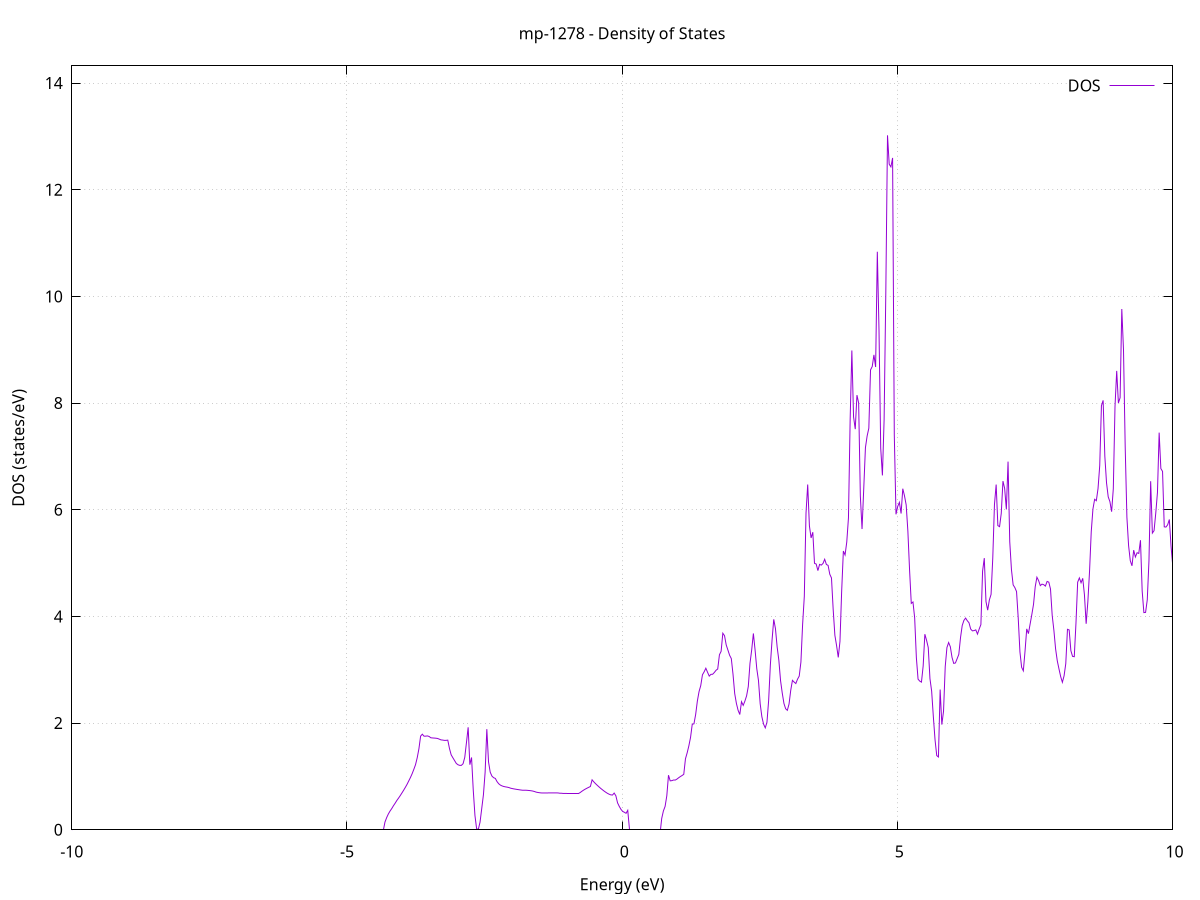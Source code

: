 set title 'mp-1278 - Density of States'
set xlabel 'Energy (eV)'
set ylabel 'DOS (states/eV)'
set grid
set xrange [-10:10]
set yrange [0:14.322]
set xzeroaxis lt -1
set terminal png size 800,600
set output 'mp-1278_dos_gnuplot.png'
plot '-' using 1:2 with lines title 'DOS'
-45.616800 0.000000
-45.586000 0.000000
-45.555100 0.000000
-45.524300 0.000000
-45.493400 0.000000
-45.462600 0.000000
-45.431700 0.000000
-45.400900 0.000000
-45.370000 0.000000
-45.339200 0.000000
-45.308300 0.000000
-45.277500 0.000000
-45.246600 0.000000
-45.215800 0.000000
-45.184900 0.000000
-45.154100 0.000000
-45.123200 0.000000
-45.092400 0.000000
-45.061500 0.000000
-45.030700 0.000000
-44.999800 0.000000
-44.969000 0.000000
-44.938100 0.000000
-44.907300 0.000000
-44.876400 0.000000
-44.845600 0.000000
-44.814700 0.000000
-44.783900 0.000000
-44.753000 0.000000
-44.722200 0.000000
-44.691300 0.000000
-44.660500 0.000000
-44.629600 0.000000
-44.598800 0.000000
-44.567900 0.000000
-44.537100 0.000000
-44.506200 0.000000
-44.475400 0.000000
-44.444500 0.000000
-44.413700 0.000000
-44.382800 0.000000
-44.352000 0.000000
-44.321200 0.000000
-44.290300 0.000000
-44.259500 0.000000
-44.228600 0.000000
-44.197800 0.000000
-44.166900 0.000000
-44.136100 0.000000
-44.105200 0.000000
-44.074400 0.000000
-44.043500 0.000000
-44.012700 0.000000
-43.981800 0.000000
-43.951000 0.000000
-43.920100 0.000000
-43.889300 0.000000
-43.858400 0.000000
-43.827600 0.000000
-43.796700 0.000000
-43.765900 0.000000
-43.735000 0.000000
-43.704200 0.000000
-43.673300 0.000000
-43.642500 0.000000
-43.611600 0.000000
-43.580800 0.000000
-43.549900 0.000000
-43.519100 0.000000
-43.488200 0.000000
-43.457400 0.000000
-43.426500 0.000000
-43.395700 0.000000
-43.364800 0.000000
-43.334000 0.000000
-43.303100 0.000000
-43.272300 0.000000
-43.241400 0.000000
-43.210600 0.000000
-43.179700 0.000000
-43.148900 0.000000
-43.118000 0.000000
-43.087200 0.000000
-43.056300 0.000000
-43.025500 0.000000
-42.994600 0.000000
-42.963800 0.000000
-42.932900 0.000000
-42.902100 0.000000
-42.871200 0.000000
-42.840400 0.000000
-42.809500 5.529200
-42.778700 37.720900
-42.747800 18.235800
-42.717000 0.000000
-42.686100 109.572100
-42.655300 0.000000
-42.624400 0.000000
-42.593600 0.000000
-42.562700 0.000000
-42.531900 0.000000
-42.501000 0.000000
-42.470200 0.000000
-42.439300 0.000000
-42.408500 0.000000
-42.377600 0.000000
-42.346800 0.000000
-42.316000 0.000000
-42.285100 0.000000
-42.254300 0.000000
-42.223400 0.000000
-42.192600 0.000000
-42.161700 0.000000
-42.130900 0.000000
-42.100000 0.000000
-42.069200 0.000000
-42.038300 0.000000
-42.007500 0.000000
-41.976600 0.000000
-41.945800 0.000000
-41.914900 0.000000
-41.884100 0.000000
-41.853200 0.000000
-41.822400 0.000000
-41.791500 0.000000
-41.760700 0.000000
-41.729800 0.000000
-41.699000 0.000000
-41.668100 0.000000
-41.637300 0.000000
-41.606400 0.000000
-41.575600 0.000000
-41.544700 0.000000
-41.513900 0.000000
-41.483000 0.000000
-41.452200 0.000000
-41.421300 0.000000
-41.390500 0.000000
-41.359600 0.000000
-41.328800 0.000000
-41.297900 0.000000
-41.267100 0.000000
-41.236200 0.000000
-41.205400 0.000000
-41.174500 0.000000
-41.143700 0.000000
-41.112800 0.000000
-41.082000 0.000000
-41.051100 0.000000
-41.020300 0.000000
-40.989400 0.000000
-40.958600 0.000000
-40.927700 0.000000
-40.896900 0.000000
-40.866000 0.000000
-40.835200 0.000000
-40.804300 0.000000
-40.773500 0.000000
-40.742600 0.000000
-40.711800 0.000000
-40.680900 0.000000
-40.650100 0.000000
-40.619200 0.000000
-40.588400 0.000000
-40.557500 0.000000
-40.526700 0.000000
-40.495800 0.000000
-40.465000 0.000000
-40.434100 0.000000
-40.403300 0.000000
-40.372500 0.000000
-40.341600 0.000000
-40.310800 0.000000
-40.279900 0.000000
-40.249100 0.000000
-40.218200 0.000000
-40.187400 0.000000
-40.156500 0.000000
-40.125700 0.000000
-40.094800 0.000000
-40.064000 0.000000
-40.033100 0.000000
-40.002300 0.000000
-39.971400 0.000000
-39.940600 0.000000
-39.909700 0.000000
-39.878900 0.000000
-39.848000 0.000000
-39.817200 0.000000
-39.786300 0.000000
-39.755500 0.000000
-39.724600 0.000000
-39.693800 0.000000
-39.662900 0.000000
-39.632100 0.000000
-39.601200 0.000000
-39.570400 0.000000
-39.539500 0.000000
-39.508700 0.000000
-39.477800 0.000000
-39.447000 0.000000
-39.416100 0.000000
-39.385300 0.000000
-39.354400 0.000000
-39.323600 0.000000
-39.292700 0.000000
-39.261900 0.000000
-39.231000 0.000000
-39.200200 0.000000
-39.169300 0.000000
-39.138500 0.000000
-39.107600 0.000000
-39.076800 0.000000
-39.045900 0.000000
-39.015100 0.000000
-38.984200 0.000000
-38.953400 0.000000
-38.922500 0.000000
-38.891700 0.000000
-38.860800 0.000000
-38.830000 0.000000
-38.799100 0.000000
-38.768300 0.000000
-38.737400 0.000000
-38.706600 0.000000
-38.675700 0.000000
-38.644900 0.000000
-38.614000 0.000000
-38.583200 0.000000
-38.552300 0.000000
-38.521500 0.000000
-38.490600 0.000000
-38.459800 0.000000
-38.428900 0.000000
-38.398100 0.000000
-38.367300 0.000000
-38.336400 0.000000
-38.305600 0.000000
-38.274700 0.000000
-38.243900 0.000000
-38.213000 0.000000
-38.182200 0.000000
-38.151300 0.000000
-38.120500 0.000000
-38.089600 0.000000
-38.058800 0.000000
-38.027900 0.000000
-37.997100 0.000000
-37.966200 0.000000
-37.935400 0.000000
-37.904500 0.000000
-37.873700 0.000000
-37.842800 0.000000
-37.812000 0.000000
-37.781100 0.000000
-37.750300 0.000000
-37.719400 0.000000
-37.688600 0.000000
-37.657700 0.000000
-37.626900 0.000000
-37.596000 0.000000
-37.565200 0.000000
-37.534300 0.000000
-37.503500 0.000000
-37.472600 0.000000
-37.441800 0.000000
-37.410900 0.000000
-37.380100 0.000000
-37.349200 0.000000
-37.318400 0.000000
-37.287500 0.000000
-37.256700 0.000000
-37.225800 0.000000
-37.195000 0.000000
-37.164100 0.000000
-37.133300 0.000000
-37.102400 0.000000
-37.071600 0.000000
-37.040700 0.000000
-37.009900 0.000000
-36.979000 0.000000
-36.948200 0.000000
-36.917300 0.000000
-36.886500 0.000000
-36.855600 0.000000
-36.824800 0.000000
-36.793900 0.000000
-36.763100 0.000000
-36.732200 0.000000
-36.701400 0.000000
-36.670500 0.000000
-36.639700 0.000000
-36.608800 0.000000
-36.578000 0.000000
-36.547100 0.000000
-36.516300 0.000000
-36.485400 0.000000
-36.454600 0.000000
-36.423800 0.000000
-36.392900 0.000000
-36.362100 0.000000
-36.331200 0.000000
-36.300400 0.000000
-36.269500 0.000000
-36.238700 0.000000
-36.207800 0.000000
-36.177000 0.000000
-36.146100 0.000000
-36.115300 0.000000
-36.084400 0.000000
-36.053600 0.000000
-36.022700 0.000000
-35.991900 0.000000
-35.961000 0.000000
-35.930200 0.000000
-35.899300 0.000000
-35.868500 0.000000
-35.837600 0.000000
-35.806800 0.000000
-35.775900 0.000000
-35.745100 0.000000
-35.714200 0.000000
-35.683400 0.000000
-35.652500 0.000000
-35.621700 0.000000
-35.590800 0.000000
-35.560000 0.000000
-35.529100 0.000000
-35.498300 0.000000
-35.467400 0.000000
-35.436600 0.000000
-35.405700 0.000000
-35.374900 0.000000
-35.344000 0.000000
-35.313200 0.000000
-35.282300 0.000000
-35.251500 0.000000
-35.220600 0.000000
-35.189800 0.000000
-35.158900 0.000000
-35.128100 0.000000
-35.097200 0.000000
-35.066400 0.000000
-35.035500 0.000000
-35.004700 0.000000
-34.973800 0.000000
-34.943000 0.000000
-34.912100 0.000000
-34.881300 0.000000
-34.850400 0.000000
-34.819600 0.000000
-34.788700 0.000000
-34.757900 0.000000
-34.727000 0.000000
-34.696200 0.000000
-34.665300 0.000000
-34.634500 0.000000
-34.603600 0.000000
-34.572800 0.000000
-34.541900 0.000000
-34.511100 0.000000
-34.480300 0.000000
-34.449400 0.000000
-34.418600 0.000000
-34.387700 0.000000
-34.356900 0.000000
-34.326000 0.000000
-34.295200 0.000000
-34.264300 0.000000
-34.233500 0.000000
-34.202600 0.000000
-34.171800 0.000000
-34.140900 0.000000
-34.110100 0.000000
-34.079200 0.000000
-34.048400 0.000000
-34.017500 0.000000
-33.986700 0.000000
-33.955800 0.000000
-33.925000 0.000000
-33.894100 0.000000
-33.863300 0.000000
-33.832400 0.000000
-33.801600 0.000000
-33.770700 0.000000
-33.739900 0.000000
-33.709000 0.000000
-33.678200 0.000000
-33.647300 0.000000
-33.616500 0.000000
-33.585600 0.000000
-33.554800 0.000000
-33.523900 0.000000
-33.493100 0.000000
-33.462200 0.000000
-33.431400 0.000000
-33.400500 0.000000
-33.369700 0.000000
-33.338800 0.000000
-33.308000 0.000000
-33.277100 0.000000
-33.246300 0.000000
-33.215400 0.000000
-33.184600 0.000000
-33.153700 0.000000
-33.122900 0.000000
-33.092000 0.000000
-33.061200 0.000000
-33.030300 0.000000
-32.999500 0.000000
-32.968600 0.000000
-32.937800 0.000000
-32.906900 0.000000
-32.876100 0.000000
-32.845200 0.000000
-32.814400 0.000000
-32.783500 0.000000
-32.752700 0.000000
-32.721800 0.000000
-32.691000 0.000000
-32.660100 0.000000
-32.629300 0.000000
-32.598400 0.000000
-32.567600 0.000000
-32.536700 0.000000
-32.505900 0.000000
-32.475100 0.000000
-32.444200 0.000000
-32.413400 0.000000
-32.382500 0.000000
-32.351700 0.000000
-32.320800 0.000000
-32.290000 0.000000
-32.259100 0.000000
-32.228300 0.000000
-32.197400 0.000000
-32.166600 0.000000
-32.135700 0.000000
-32.104900 0.000000
-32.074000 0.000000
-32.043200 0.000000
-32.012300 0.000000
-31.981500 0.000000
-31.950600 0.000000
-31.919800 0.000000
-31.888900 0.000000
-31.858100 0.000000
-31.827200 0.000000
-31.796400 0.000000
-31.765500 0.000000
-31.734700 0.000000
-31.703800 0.000000
-31.673000 0.000000
-31.642100 0.000000
-31.611300 0.000000
-31.580400 0.000000
-31.549600 0.000000
-31.518700 0.000000
-31.487900 0.000000
-31.457000 0.000000
-31.426200 0.000000
-31.395300 0.000000
-31.364500 0.000000
-31.333600 0.000000
-31.302800 0.000000
-31.271900 0.000000
-31.241100 0.000000
-31.210200 0.000000
-31.179400 0.000000
-31.148500 0.000000
-31.117700 0.000000
-31.086800 0.000000
-31.056000 0.000000
-31.025100 0.000000
-30.994300 0.000000
-30.963400 0.000000
-30.932600 0.000000
-30.901700 0.000000
-30.870900 0.000000
-30.840000 0.000000
-30.809200 0.000000
-30.778300 0.000000
-30.747500 0.000000
-30.716600 0.000000
-30.685800 0.000000
-30.654900 0.000000
-30.624100 0.000000
-30.593200 0.000000
-30.562400 0.000000
-30.531600 0.000000
-30.500700 0.000000
-30.469900 0.000000
-30.439000 0.000000
-30.408200 0.000000
-30.377300 0.000000
-30.346500 0.000000
-30.315600 0.000000
-30.284800 0.000000
-30.253900 0.000000
-30.223100 0.000000
-30.192200 0.000000
-30.161400 0.000000
-30.130500 0.000000
-30.099700 0.000000
-30.068800 0.000000
-30.038000 0.000000
-30.007100 0.000000
-29.976300 0.000000
-29.945400 0.000000
-29.914600 0.000000
-29.883700 0.000000
-29.852900 0.000000
-29.822000 0.000000
-29.791200 0.000000
-29.760300 0.000000
-29.729500 0.000000
-29.698600 0.000000
-29.667800 0.000000
-29.636900 0.000000
-29.606100 0.000000
-29.575200 0.000000
-29.544400 0.000000
-29.513500 0.000000
-29.482700 0.000000
-29.451800 0.000000
-29.421000 0.000000
-29.390100 0.000000
-29.359300 0.000000
-29.328400 0.000000
-29.297600 0.000000
-29.266700 0.000000
-29.235900 0.000000
-29.205000 0.000000
-29.174200 0.000000
-29.143300 0.000000
-29.112500 0.000000
-29.081600 0.000000
-29.050800 0.000000
-29.019900 0.000000
-28.989100 0.000000
-28.958200 0.000000
-28.927400 0.000000
-28.896500 0.000000
-28.865700 0.000000
-28.834800 0.000000
-28.804000 0.000000
-28.773100 0.000000
-28.742300 0.000000
-28.711400 0.000000
-28.680600 0.000000
-28.649700 0.000000
-28.618900 0.000000
-28.588000 0.000000
-28.557200 0.000000
-28.526400 0.000000
-28.495500 0.000000
-28.464700 0.000000
-28.433800 0.000000
-28.403000 0.000000
-28.372100 0.000000
-28.341300 0.000000
-28.310400 0.000000
-28.279600 0.000000
-28.248700 0.000000
-28.217900 0.000000
-28.187000 0.000000
-28.156200 0.000000
-28.125300 0.000000
-28.094500 0.000000
-28.063600 0.000000
-28.032800 0.000000
-28.001900 0.000000
-27.971100 0.000000
-27.940200 0.000000
-27.909400 0.000000
-27.878500 0.000000
-27.847700 0.000000
-27.816800 0.000000
-27.786000 0.000000
-27.755100 0.000000
-27.724300 0.000000
-27.693400 0.000000
-27.662600 0.000000
-27.631700 0.000000
-27.600900 0.000000
-27.570000 0.000000
-27.539200 0.000000
-27.508300 0.000000
-27.477500 0.000000
-27.446600 0.000000
-27.415800 0.000000
-27.384900 0.000000
-27.354100 0.000000
-27.323200 0.000000
-27.292400 0.000000
-27.261500 0.000000
-27.230700 0.000000
-27.199800 0.000000
-27.169000 0.000000
-27.138100 0.000000
-27.107300 0.000000
-27.076400 0.000000
-27.045600 0.000000
-27.014700 0.000000
-26.983900 0.000000
-26.953000 0.000000
-26.922200 0.000000
-26.891300 0.000000
-26.860500 0.000000
-26.829600 0.000000
-26.798800 0.000000
-26.767900 0.000000
-26.737100 0.000000
-26.706200 0.000000
-26.675400 0.000000
-26.644500 0.000000
-26.613700 0.000000
-26.582900 0.000000
-26.552000 0.000000
-26.521200 0.000000
-26.490300 0.000000
-26.459500 0.000000
-26.428600 0.000000
-26.397800 0.000000
-26.366900 0.000000
-26.336100 0.000000
-26.305200 0.000000
-26.274400 0.000000
-26.243500 0.000000
-26.212700 0.000000
-26.181800 0.000000
-26.151000 0.000000
-26.120100 0.000000
-26.089300 0.000000
-26.058400 0.000000
-26.027600 0.000000
-25.996700 0.000000
-25.965900 0.000000
-25.935000 0.000000
-25.904200 0.000000
-25.873300 0.000000
-25.842500 0.000000
-25.811600 0.000000
-25.780800 0.000000
-25.749900 0.000000
-25.719100 0.000000
-25.688200 0.000000
-25.657400 0.000000
-25.626500 0.000000
-25.595700 0.000000
-25.564800 0.000000
-25.534000 0.000000
-25.503100 0.000000
-25.472300 0.000000
-25.441400 0.000000
-25.410600 0.000000
-25.379700 0.000000
-25.348900 0.000000
-25.318000 0.000000
-25.287200 0.000000
-25.256300 0.000000
-25.225500 0.000000
-25.194600 0.000000
-25.163800 0.000000
-25.132900 0.000000
-25.102100 0.000000
-25.071200 0.000000
-25.040400 0.000000
-25.009500 0.000000
-24.978700 0.000000
-24.947800 0.000000
-24.917000 0.000000
-24.886100 0.000000
-24.855300 0.000000
-24.824400 0.000000
-24.793600 0.000000
-24.762700 0.000000
-24.731900 0.000000
-24.701000 0.000000
-24.670200 0.000000
-24.639400 0.000000
-24.608500 0.000000
-24.577700 0.000000
-24.546800 0.000000
-24.516000 0.000000
-24.485100 0.000000
-24.454300 0.000000
-24.423400 0.000000
-24.392600 0.000000
-24.361700 0.000000
-24.330900 0.000000
-24.300000 0.000000
-24.269200 0.000000
-24.238300 0.000000
-24.207500 0.000000
-24.176600 0.000000
-24.145800 0.000000
-24.114900 0.000000
-24.084100 0.000000
-24.053200 0.000000
-24.022400 0.000000
-23.991500 0.000000
-23.960700 0.000000
-23.929800 0.000000
-23.899000 0.000000
-23.868100 0.000000
-23.837300 0.000000
-23.806400 0.000000
-23.775600 0.000000
-23.744700 0.000000
-23.713900 0.000000
-23.683000 0.000000
-23.652200 0.000000
-23.621300 0.000000
-23.590500 0.000000
-23.559600 0.000000
-23.528800 0.000000
-23.497900 0.000000
-23.467100 0.000000
-23.436200 0.000000
-23.405400 0.000000
-23.374500 0.000000
-23.343700 0.000000
-23.312800 0.000000
-23.282000 0.000000
-23.251100 0.000000
-23.220300 0.000000
-23.189400 0.000000
-23.158600 0.000000
-23.127700 0.000000
-23.096900 0.000000
-23.066000 0.000000
-23.035200 0.000000
-23.004300 0.000000
-22.973500 0.000000
-22.942600 0.000000
-22.911800 0.000000
-22.880900 0.000000
-22.850100 0.000000
-22.819200 0.000000
-22.788400 0.000000
-22.757500 0.000000
-22.726700 0.000000
-22.695800 0.000000
-22.665000 0.000000
-22.634200 0.000000
-22.603300 0.000000
-22.572500 0.000000
-22.541600 0.000000
-22.510800 0.000000
-22.479900 0.000000
-22.449100 0.000000
-22.418200 0.000000
-22.387400 0.000000
-22.356500 0.000000
-22.325700 0.000000
-22.294800 0.000000
-22.264000 0.000000
-22.233100 0.000000
-22.202300 0.000000
-22.171400 0.000000
-22.140600 0.000000
-22.109700 0.000000
-22.078900 0.000000
-22.048000 0.000000
-22.017200 0.000000
-21.986300 0.000000
-21.955500 0.000000
-21.924600 0.000000
-21.893800 0.000000
-21.862900 0.000000
-21.832100 0.000000
-21.801200 0.000000
-21.770400 0.000000
-21.739500 0.000000
-21.708700 0.000000
-21.677800 0.000000
-21.647000 0.000000
-21.616100 0.000000
-21.585300 0.000000
-21.554400 0.000000
-21.523600 0.000000
-21.492700 0.000000
-21.461900 0.000000
-21.431000 0.000000
-21.400200 0.000000
-21.369300 0.000000
-21.338500 0.000000
-21.307600 6.242100
-21.276800 13.377100
-21.245900 28.799500
-21.215100 28.673300
-21.184200 21.744400
-21.153400 20.449100
-21.122500 20.872400
-21.091700 49.485000
-21.060800 25.323400
-21.030000 32.910700
-20.999100 27.533100
-20.968300 31.108100
-20.937400 43.029500
-20.906600 37.834900
-20.875700 39.049200
-20.844900 45.304200
-20.814000 35.935800
-20.783200 15.410900
-20.752300 24.448200
-20.721500 56.956600
-20.690700 26.414700
-20.659800 17.019900
-20.629000 10.454500
-20.598100 18.075800
-20.567300 41.351500
-20.536400 64.598900
-20.505600 0.000000
-20.474700 0.000000
-20.443900 0.000000
-20.413000 0.000000
-20.382200 0.000000
-20.351300 0.000000
-20.320500 0.000000
-20.289600 0.000000
-20.258800 0.000000
-20.227900 0.000000
-20.197100 0.000000
-20.166200 0.000000
-20.135400 0.000000
-20.104500 0.000000
-20.073700 0.000000
-20.042800 0.000000
-20.012000 0.000000
-19.981100 0.000000
-19.950300 0.000000
-19.919400 0.000000
-19.888600 0.000000
-19.857700 0.000000
-19.826900 0.000000
-19.796000 0.000000
-19.765200 0.000000
-19.734300 0.000000
-19.703500 0.000000
-19.672600 0.000000
-19.641800 0.000000
-19.610900 0.000000
-19.580100 0.000000
-19.549200 0.000000
-19.518400 0.000000
-19.487500 0.000000
-19.456700 0.000000
-19.425800 0.000000
-19.395000 0.000000
-19.364100 0.000000
-19.333300 0.000000
-19.302400 0.000000
-19.271600 0.000000
-19.240700 0.000000
-19.209900 0.000000
-19.179000 0.000000
-19.148200 0.000000
-19.117300 0.000000
-19.086500 0.000000
-19.055600 0.000000
-19.024800 0.000000
-18.993900 0.000000
-18.963100 0.000000
-18.932200 0.000000
-18.901400 0.000000
-18.870500 0.000000
-18.839700 0.000000
-18.808800 0.000000
-18.778000 0.000000
-18.747100 0.000000
-18.716300 0.000000
-18.685500 0.000000
-18.654600 0.000000
-18.623800 0.000000
-18.592900 0.000000
-18.562100 0.000000
-18.531200 0.000000
-18.500400 0.000000
-18.469500 0.000000
-18.438700 0.000000
-18.407800 0.000000
-18.377000 0.000000
-18.346100 0.000000
-18.315300 0.000000
-18.284400 0.000000
-18.253600 0.000000
-18.222700 0.000000
-18.191900 0.000000
-18.161000 0.000000
-18.130200 0.000000
-18.099300 0.000000
-18.068500 0.000000
-18.037600 0.000000
-18.006800 0.000000
-17.975900 0.000000
-17.945100 0.000000
-17.914200 0.000000
-17.883400 0.000000
-17.852500 0.000000
-17.821700 0.000000
-17.790800 0.000000
-17.760000 0.000000
-17.729100 0.000000
-17.698300 0.000000
-17.667400 0.000000
-17.636600 0.000000
-17.605700 0.000000
-17.574900 0.000000
-17.544000 0.000000
-17.513200 0.000000
-17.482300 0.000000
-17.451500 0.000000
-17.420600 0.000000
-17.389800 0.000000
-17.358900 0.000000
-17.328100 0.000000
-17.297200 0.000000
-17.266400 0.000000
-17.235500 0.000000
-17.204700 0.000000
-17.173800 0.000000
-17.143000 0.000000
-17.112100 0.000000
-17.081300 0.000000
-17.050400 0.000000
-17.019600 0.000000
-16.988700 0.000000
-16.957900 0.000000
-16.927000 0.000000
-16.896200 0.000000
-16.865300 0.000000
-16.834500 0.000000
-16.803600 0.000000
-16.772800 0.000000
-16.742000 0.000000
-16.711100 0.000000
-16.680300 0.000000
-16.649400 0.000000
-16.618600 0.000000
-16.587700 0.000000
-16.556900 0.000000
-16.526000 0.000000
-16.495200 0.000000
-16.464300 0.000000
-16.433500 0.000000
-16.402600 0.000000
-16.371800 0.000000
-16.340900 0.000000
-16.310100 0.000000
-16.279200 0.000000
-16.248400 0.000000
-16.217500 0.000000
-16.186700 0.000000
-16.155800 0.000000
-16.125000 0.000000
-16.094100 0.000000
-16.063300 0.000000
-16.032400 0.000000
-16.001600 0.000000
-15.970700 0.000000
-15.939900 0.000000
-15.909000 0.000000
-15.878200 0.000000
-15.847300 0.000000
-15.816500 0.000000
-15.785600 0.000000
-15.754800 0.000000
-15.723900 0.000000
-15.693100 0.000000
-15.662200 0.000000
-15.631400 0.000000
-15.600500 0.000000
-15.569700 0.000000
-15.538800 0.000000
-15.508000 0.000000
-15.477100 0.000000
-15.446300 0.000000
-15.415400 0.000000
-15.384600 0.000000
-15.353700 0.000000
-15.322900 0.000000
-15.292000 0.000000
-15.261200 0.000000
-15.230300 0.000000
-15.199500 0.000000
-15.168600 0.000000
-15.137800 0.000000
-15.106900 0.000000
-15.076100 0.000000
-15.045200 0.000000
-15.014400 0.000000
-14.983500 0.000000
-14.952700 0.000000
-14.921800 0.000000
-14.891000 0.000000
-14.860100 0.000000
-14.829300 0.000000
-14.798400 0.000000
-14.767600 0.000000
-14.736800 0.000000
-14.705900 0.000000
-14.675100 0.000000
-14.644200 0.000000
-14.613400 0.000000
-14.582500 0.000000
-14.551700 0.000000
-14.520800 0.000000
-14.490000 0.000000
-14.459100 0.000000
-14.428300 0.000000
-14.397400 0.000000
-14.366600 0.000000
-14.335700 0.000000
-14.304900 0.000000
-14.274000 0.000000
-14.243200 0.000000
-14.212300 0.000000
-14.181500 0.000000
-14.150600 0.000000
-14.119800 0.000000
-14.088900 0.000000
-14.058100 0.000000
-14.027200 0.000000
-13.996400 0.000000
-13.965500 0.000000
-13.934700 0.000000
-13.903800 0.000000
-13.873000 0.000000
-13.842100 0.000000
-13.811300 0.000000
-13.780400 0.000000
-13.749600 0.000000
-13.718700 0.000000
-13.687900 0.000000
-13.657000 0.000000
-13.626200 0.000000
-13.595300 0.000000
-13.564500 0.000000
-13.533600 0.000000
-13.502800 0.000000
-13.471900 0.000000
-13.441100 0.000000
-13.410200 0.000000
-13.379400 0.000000
-13.348500 0.000000
-13.317700 0.000000
-13.286800 0.000000
-13.256000 0.000000
-13.225100 0.000000
-13.194300 0.000000
-13.163400 0.000000
-13.132600 0.000000
-13.101700 0.000000
-13.070900 0.000000
-13.040000 0.000000
-13.009200 0.000000
-12.978300 0.000000
-12.947500 0.000000
-12.916600 0.000000
-12.885800 0.000000
-12.854900 0.000000
-12.824100 0.000000
-12.793300 0.000000
-12.762400 0.000000
-12.731600 0.000000
-12.700700 0.000000
-12.669900 0.000000
-12.639000 0.000000
-12.608200 0.000000
-12.577300 0.000000
-12.546500 0.000000
-12.515600 0.000000
-12.484800 0.000000
-12.453900 0.000000
-12.423100 0.000000
-12.392200 0.000000
-12.361400 0.000000
-12.330500 0.000000
-12.299700 0.000000
-12.268800 0.000000
-12.238000 0.000000
-12.207100 0.000000
-12.176300 0.000000
-12.145400 0.000000
-12.114600 0.000000
-12.083700 0.000000
-12.052900 0.000000
-12.022000 0.000000
-11.991200 0.000000
-11.960300 0.000000
-11.929500 0.000000
-11.898600 0.000000
-11.867800 0.000000
-11.836900 0.000000
-11.806100 0.000000
-11.775200 0.000000
-11.744400 0.000000
-11.713500 0.000000
-11.682700 0.000000
-11.651800 0.000000
-11.621000 0.000000
-11.590100 0.000000
-11.559300 0.000000
-11.528400 0.000000
-11.497600 0.000000
-11.466700 0.000000
-11.435900 0.000000
-11.405000 0.000000
-11.374200 0.000000
-11.343300 0.000000
-11.312500 0.000000
-11.281600 0.000000
-11.250800 0.000000
-11.219900 0.000000
-11.189100 0.000000
-11.158200 0.000000
-11.127400 0.000000
-11.096500 0.000000
-11.065700 0.000000
-11.034800 0.000000
-11.004000 0.000000
-10.973100 0.000000
-10.942300 0.000000
-10.911400 0.000000
-10.880600 0.000000
-10.849800 0.000000
-10.818900 0.000000
-10.788100 0.000000
-10.757200 0.000000
-10.726400 0.000000
-10.695500 0.000000
-10.664700 0.000000
-10.633800 0.000000
-10.603000 0.000000
-10.572100 0.000000
-10.541300 0.000000
-10.510400 0.000000
-10.479600 0.000000
-10.448700 0.000000
-10.417900 0.000000
-10.387000 0.000000
-10.356200 0.000000
-10.325300 0.000000
-10.294500 0.000000
-10.263600 0.000000
-10.232800 0.000000
-10.201900 0.000000
-10.171100 0.000000
-10.140200 0.000000
-10.109400 0.000000
-10.078500 0.000000
-10.047700 0.000000
-10.016800 0.000000
-9.986000 0.000000
-9.955100 0.000000
-9.924300 0.000000
-9.893400 0.000000
-9.862600 0.000000
-9.831700 0.000000
-9.800900 0.000000
-9.770000 0.000000
-9.739200 0.000000
-9.708300 0.000000
-9.677500 0.000000
-9.646600 0.000000
-9.615800 0.000000
-9.584900 0.000000
-9.554100 0.000000
-9.523200 0.000000
-9.492400 0.000000
-9.461500 0.000000
-9.430700 0.000000
-9.399800 0.000000
-9.369000 0.000000
-9.338100 0.000000
-9.307300 0.000000
-9.276400 0.000000
-9.245600 0.000000
-9.214700 0.000000
-9.183900 0.000000
-9.153000 0.000000
-9.122200 0.000000
-9.091300 0.000000
-9.060500 0.000000
-9.029600 0.000000
-8.998800 0.000000
-8.967900 0.000000
-8.937100 0.000000
-8.906200 0.000000
-8.875400 0.000000
-8.844600 0.000000
-8.813700 0.000000
-8.782900 0.000000
-8.752000 0.000000
-8.721200 0.000000
-8.690300 0.000000
-8.659500 0.000000
-8.628600 0.000000
-8.597800 0.000000
-8.566900 0.000000
-8.536100 0.000000
-8.505200 0.000000
-8.474400 0.000000
-8.443500 0.000000
-8.412700 0.000000
-8.381800 0.000000
-8.351000 0.000000
-8.320100 0.000000
-8.289300 0.000000
-8.258400 0.000000
-8.227600 0.000000
-8.196700 0.000000
-8.165900 0.000000
-8.135000 0.000000
-8.104200 0.000000
-8.073300 0.000000
-8.042500 0.000000
-8.011600 0.000000
-7.980800 0.000000
-7.949900 0.000000
-7.919100 0.000000
-7.888200 0.000000
-7.857400 0.000000
-7.826500 0.000000
-7.795700 0.000000
-7.764800 0.000000
-7.734000 0.000000
-7.703100 0.000000
-7.672300 0.000000
-7.641400 0.000000
-7.610600 0.000000
-7.579700 0.000000
-7.548900 0.000000
-7.518000 0.000000
-7.487200 0.000000
-7.456300 0.000000
-7.425500 0.000000
-7.394600 0.000000
-7.363800 0.000000
-7.332900 0.000000
-7.302100 0.000000
-7.271200 0.000000
-7.240400 0.000000
-7.209500 0.000000
-7.178700 0.000000
-7.147800 0.000000
-7.117000 0.000000
-7.086100 0.000000
-7.055300 0.000000
-7.024400 0.000000
-6.993600 0.000000
-6.962700 0.000000
-6.931900 0.000000
-6.901100 0.000000
-6.870200 0.000000
-6.839400 0.000000
-6.808500 0.000000
-6.777700 0.000000
-6.746800 0.000000
-6.716000 0.000000
-6.685100 0.000000
-6.654300 0.000000
-6.623400 0.000000
-6.592600 0.000000
-6.561700 0.000000
-6.530900 0.000000
-6.500000 0.000000
-6.469200 0.000000
-6.438300 0.000000
-6.407500 0.000000
-6.376600 0.000000
-6.345800 0.000000
-6.314900 0.000000
-6.284100 0.000000
-6.253200 0.000000
-6.222400 0.000000
-6.191500 0.000000
-6.160700 0.000000
-6.129800 0.000000
-6.099000 0.000000
-6.068100 0.000000
-6.037300 0.000000
-6.006400 0.000000
-5.975600 0.000000
-5.944700 0.000000
-5.913900 0.000000
-5.883000 0.000000
-5.852200 0.000000
-5.821300 0.000000
-5.790500 0.000000
-5.759600 0.000000
-5.728800 0.000000
-5.697900 0.000000
-5.667100 0.000000
-5.636200 0.000000
-5.605400 0.000000
-5.574500 0.000000
-5.543700 0.000000
-5.512800 0.000000
-5.482000 0.000000
-5.451100 0.000000
-5.420300 0.000000
-5.389400 0.000000
-5.358600 0.000000
-5.327700 0.000000
-5.296900 0.000000
-5.266000 0.000000
-5.235200 0.000000
-5.204300 0.000000
-5.173500 0.000000
-5.142600 0.000000
-5.111800 0.000000
-5.080900 0.000000
-5.050100 0.000000
-5.019200 0.000000
-4.988400 0.000000
-4.957500 0.000000
-4.926700 0.000000
-4.895900 0.000000
-4.865000 0.000000
-4.834200 0.000000
-4.803300 0.000000
-4.772500 0.000000
-4.741600 0.000000
-4.710800 0.000000
-4.679900 0.000000
-4.649100 0.000000
-4.618200 0.000000
-4.587400 0.000000
-4.556500 0.000000
-4.525700 0.000000
-4.494800 0.000000
-4.464000 0.000000
-4.433100 0.000000
-4.402300 0.000000
-4.371400 0.000000
-4.340600 0.000000
-4.309700 0.144100
-4.278900 0.227500
-4.248000 0.296600
-4.217200 0.351300
-4.186300 0.397600
-4.155500 0.450900
-4.124600 0.498200
-4.093800 0.549400
-4.062900 0.593900
-4.032100 0.640400
-4.001200 0.690400
-3.970400 0.741300
-3.939500 0.794900
-3.908700 0.851200
-3.877800 0.915200
-3.847000 0.979400
-3.816100 1.050500
-3.785300 1.132400
-3.754400 1.220100
-3.723600 1.350800
-3.692700 1.518800
-3.661900 1.755900
-3.631000 1.792100
-3.600200 1.755300
-3.569300 1.755500
-3.538500 1.759700
-3.507600 1.749500
-3.476800 1.725000
-3.445900 1.721500
-3.415100 1.719300
-3.384200 1.716800
-3.353400 1.711700
-3.322500 1.699100
-3.291700 1.685300
-3.260800 1.681800
-3.230000 1.675900
-3.199100 1.676600
-3.168300 1.680900
-3.137400 1.523400
-3.106600 1.405300
-3.075700 1.350200
-3.044900 1.297900
-3.014000 1.244300
-2.983200 1.219600
-2.952400 1.207500
-2.921500 1.207900
-2.890700 1.237800
-2.859800 1.356800
-2.829000 1.633600
-2.798100 1.921300
-2.767300 1.220300
-2.736400 1.355500
-2.705600 0.748000
-2.674700 0.268900
-2.643900 0.016700
-2.613000 0.010000
-2.582200 0.141800
-2.551300 0.398400
-2.520500 0.655900
-2.489600 1.079800
-2.458800 1.886100
-2.427900 1.272800
-2.397100 1.079500
-2.366200 1.007000
-2.335400 0.976300
-2.304500 0.963000
-2.273700 0.903400
-2.242800 0.862600
-2.212000 0.837400
-2.181100 0.821900
-2.150300 0.811300
-2.119400 0.804300
-2.088600 0.799100
-2.057700 0.791600
-2.026900 0.780000
-1.996000 0.772400
-1.965200 0.766200
-1.934300 0.760600
-1.903500 0.755400
-1.872600 0.750500
-1.841800 0.745800
-1.810900 0.741600
-1.780100 0.741900
-1.749200 0.741400
-1.718400 0.739000
-1.687500 0.735900
-1.656700 0.731800
-1.625800 0.726400
-1.595000 0.717800
-1.564100 0.706400
-1.533300 0.699700
-1.502400 0.694700
-1.471600 0.690800
-1.440700 0.690300
-1.409900 0.690500
-1.379000 0.690600
-1.348200 0.690700
-1.317300 0.690900
-1.286500 0.691000
-1.255600 0.691100
-1.224800 0.691300
-1.193900 0.691400
-1.163100 0.690300
-1.132200 0.685200
-1.101400 0.684700
-1.070500 0.681200
-1.039700 0.681000
-1.008900 0.680800
-0.978000 0.680600
-0.947200 0.680400
-0.916300 0.680200
-0.885500 0.680000
-0.854600 0.679800
-0.823800 0.679600
-0.792900 0.679400
-0.762100 0.698400
-0.731200 0.722200
-0.700400 0.743500
-0.669500 0.762600
-0.638700 0.779700
-0.607800 0.795700
-0.577000 0.811600
-0.546100 0.936700
-0.515300 0.898500
-0.484400 0.865400
-0.453600 0.835100
-0.422700 0.806100
-0.391900 0.778000
-0.361000 0.752400
-0.330200 0.727400
-0.299300 0.704800
-0.268500 0.684000
-0.237600 0.667300
-0.206800 0.654700
-0.175900 0.651000
-0.145100 0.688000
-0.114200 0.638000
-0.083400 0.504600
-0.052500 0.438700
-0.021700 0.383400
0.009200 0.344800
0.040000 0.328300
0.070900 0.308900
0.101700 0.364300
0.132600 0.000000
0.163400 0.000000
0.194300 0.000000
0.225100 0.000000
0.256000 0.000000
0.286800 0.000000
0.317700 0.000000
0.348500 0.000000
0.379400 0.000000
0.410200 0.000000
0.441100 0.000000
0.471900 0.000000
0.502800 0.000000
0.533600 0.000000
0.564500 0.000000
0.595300 0.000000
0.626200 0.000000
0.657000 0.000000
0.687900 0.000000
0.718700 0.210600
0.749600 0.353100
0.780400 0.437500
0.811300 0.636100
0.842100 1.023100
0.873000 0.917200
0.903800 0.921200
0.934700 0.933200
0.965500 0.932000
0.996300 0.950600
1.027200 0.975700
1.058000 0.998100
1.088900 1.017200
1.119700 1.039900
1.150600 1.331500
1.181400 1.442300
1.212300 1.574000
1.243100 1.733500
1.274000 1.979600
1.304800 1.986100
1.335700 2.161400
1.366500 2.412600
1.397400 2.591300
1.428200 2.703700
1.459100 2.905800
1.489900 2.961100
1.520800 3.028700
1.551600 2.953500
1.582500 2.881300
1.613300 2.914000
1.644200 2.915700
1.675000 2.949100
1.705900 2.990100
1.736700 3.014400
1.767600 3.280000
1.798400 3.346600
1.829300 3.685200
1.860100 3.639200
1.891000 3.465000
1.921800 3.369800
1.952700 3.271600
1.983500 3.209900
2.014400 2.917500
2.045200 2.554300
2.076100 2.369200
2.106900 2.240300
2.137800 2.160800
2.168600 2.400900
2.199500 2.332100
2.230300 2.412500
2.261200 2.511200
2.292000 2.685200
2.322900 3.119600
2.353700 3.370700
2.384600 3.681400
2.415400 3.371500
2.446300 3.019900
2.477100 2.799400
2.508000 2.363100
2.538800 2.119400
2.569700 1.981200
2.600500 1.910700
2.631400 2.016200
2.662200 2.428700
2.693100 3.092200
2.723900 3.557900
2.754800 3.945500
2.785600 3.771300
2.816500 3.426600
2.847300 3.178500
2.878200 2.797100
2.909000 2.564600
2.939800 2.369100
2.970700 2.268800
3.001500 2.239400
3.032400 2.356300
3.063200 2.613600
3.094100 2.801600
3.124900 2.769400
3.155800 2.741600
3.186600 2.823300
3.217500 2.881200
3.248300 3.145300
3.279200 3.851800
3.310000 4.375400
3.340900 5.937100
3.371700 6.472900
3.402600 5.697900
3.433400 5.471400
3.464300 5.579000
3.495100 4.996000
3.526000 4.981700
3.556800 4.858700
3.587700 4.975700
3.618500 4.962000
3.649400 4.992800
3.680200 5.071200
3.711100 4.973600
3.741900 4.957500
3.772800 4.790900
3.803600 4.721100
3.834500 4.130000
3.865300 3.646600
3.896200 3.454000
3.927000 3.232000
3.957900 3.530900
3.988700 4.473000
4.019600 5.226000
4.050400 5.152200
4.081300 5.395000
4.112100 5.846900
4.143000 7.695000
4.173800 8.986500
4.204700 7.742100
4.235500 7.511400
4.266400 8.149400
4.297200 8.002200
4.328100 6.258900
4.358900 5.638900
4.389800 6.392000
4.420600 7.164000
4.451500 7.382600
4.482300 7.528600
4.513200 8.622000
4.544000 8.685500
4.574900 8.903700
4.605700 8.676500
4.636600 10.836900
4.667400 9.354400
4.698300 7.153200
4.729100 6.643800
4.760000 7.688100
4.790800 10.066600
4.821700 13.019900
4.852500 12.478800
4.883400 12.428200
4.914200 12.596200
4.945000 7.409100
4.975900 5.914200
5.006700 6.061000
5.037600 6.138400
5.068400 5.929300
5.099300 6.394700
5.130100 6.262000
5.161000 6.089800
5.191800 5.597400
5.222700 4.867100
5.253500 4.244500
5.284400 4.270300
5.315200 3.973300
5.346100 3.227500
5.376900 2.823800
5.407800 2.786800
5.438600 2.768100
5.469500 3.070600
5.500300 3.666700
5.531200 3.553300
5.562000 3.417100
5.592900 2.833800
5.623700 2.599300
5.654600 2.119600
5.685400 1.686700
5.716300 1.391000
5.747100 1.365000
5.778000 2.629600
5.808800 1.972000
5.839700 2.223900
5.870500 3.059800
5.901400 3.416100
5.932200 3.510600
5.963100 3.431700
5.993900 3.231600
6.024800 3.119300
6.055600 3.127500
6.086500 3.206400
6.117300 3.288800
6.148200 3.602900
6.179000 3.828600
6.209900 3.925600
6.240700 3.968900
6.271600 3.919000
6.302400 3.881100
6.333300 3.762800
6.364100 3.729300
6.395000 3.734700
6.425800 3.747800
6.456700 3.669000
6.487500 3.763600
6.518400 3.846200
6.549200 4.848400
6.580100 5.093300
6.610900 4.279900
6.641800 4.117200
6.672600 4.308600
6.703500 4.413500
6.734300 5.094200
6.765200 6.100000
6.796000 6.471800
6.826900 5.702400
6.857700 5.683300
6.888500 5.932000
6.919400 6.537100
6.950200 6.399900
6.981100 6.006400
7.011900 6.903000
7.042800 5.401200
7.073600 4.878200
7.104500 4.591600
7.135300 4.541200
7.166200 4.466100
7.197000 3.966000
7.227900 3.335400
7.258700 3.046100
7.289600 2.980000
7.320400 3.347100
7.351300 3.766600
7.382100 3.677200
7.413000 3.857700
7.443800 4.034700
7.474700 4.225700
7.505500 4.556900
7.536400 4.734900
7.567200 4.671600
7.598100 4.577900
7.628900 4.605300
7.659800 4.595100
7.690600 4.568300
7.721500 4.655900
7.752300 4.643000
7.783200 4.514000
7.814000 4.019900
7.844900 3.738900
7.875700 3.392500
7.906600 3.166500
7.937400 3.015100
7.968300 2.871800
7.999100 2.765100
8.030000 2.886500
8.060800 3.114700
8.091700 3.758400
8.122500 3.746200
8.153400 3.358100
8.184200 3.250800
8.215100 3.244800
8.245900 3.872400
8.276800 4.642200
8.307600 4.721800
8.338500 4.631200
8.369300 4.714300
8.400200 4.403100
8.431000 3.862000
8.461900 4.272000
8.492700 4.844900
8.523600 5.587400
8.554400 6.013800
8.585300 6.195900
8.616100 6.169400
8.647000 6.398000
8.677800 6.827100
8.708700 7.950800
8.739500 8.050900
8.770400 7.005500
8.801200 6.505600
8.832100 6.241200
8.862900 6.152100
8.893700 5.963700
8.924600 6.393300
8.955400 7.937100
8.986300 8.602900
9.017100 8.001300
9.048000 8.101300
9.078800 9.763900
9.109700 8.998500
9.140500 7.183600
9.171400 5.859900
9.202200 5.326800
9.233100 5.043600
9.263900 4.948700
9.294800 5.242800
9.325600 5.114100
9.356500 5.194000
9.387300 5.181400
9.418200 5.428900
9.449000 4.476100
9.479900 4.071500
9.510700 4.075200
9.541600 4.311400
9.572400 5.044000
9.603300 6.535100
9.634100 5.562200
9.665000 5.608000
9.695800 5.935600
9.726700 6.323200
9.757500 7.445900
9.788400 6.772200
9.819200 6.718700
9.850100 5.679500
9.880900 5.675200
9.911800 5.717100
9.942600 5.817700
9.973500 5.317000
10.004300 4.954500
10.035200 4.366900
10.066000 4.415200
10.096900 4.924500
10.127700 5.629600
10.158600 7.789100
10.189400 10.333600
10.220300 11.677200
10.251100 11.539100
10.282000 13.036500
10.312800 10.866900
10.343700 7.718300
10.374500 6.472600
10.405400 6.488900
10.436200 6.507100
10.467100 6.243000
10.497900 6.180400
10.528800 6.325000
10.559600 7.217500
10.590500 6.865600
10.621300 6.716900
10.652200 6.608900
10.683000 6.053800
10.713900 5.848800
10.744700 5.799600
10.775600 4.923100
10.806400 4.696100
10.837200 3.837300
10.868100 4.776600
10.898900 4.850100
10.929800 4.404700
10.960600 3.458000
10.991500 3.521200
11.022300 3.555400
11.053200 3.569900
11.084000 3.644800
11.114900 3.902300
11.145700 3.922800
11.176600 4.147800
11.207400 3.887100
11.238300 3.962000
11.269100 3.831300
11.300000 3.636800
11.330800 3.809600
11.361700 4.186500
11.392500 3.980200
11.423400 3.712300
11.454200 3.513100
11.485100 3.382800
11.515900 3.227300
11.546800 3.155900
11.577600 3.170800
11.608500 3.137000
11.639300 3.019800
11.670200 3.033100
11.701000 2.851500
11.731900 2.778800
11.762700 2.686200
11.793600 3.085800
11.824400 2.749900
11.855300 2.780900
11.886100 2.827900
11.917000 2.744200
11.947800 2.620100
11.978700 2.666200
12.009500 2.653500
12.040400 2.506500
12.071200 2.158300
12.102100 1.806200
12.132900 1.503800
12.163800 1.306800
12.194600 1.090000
12.225500 0.912800
12.256300 0.816600
12.287200 0.721800
12.318000 0.617600
12.348900 0.585800
12.379700 0.569700
12.410600 0.568200
12.441400 0.556400
12.472300 0.546700
12.503100 0.540600
12.534000 0.542500
12.564800 0.557800
12.595700 0.578700
12.626500 0.602700
12.657400 0.641000
12.688200 0.609800
12.719100 0.530800
12.749900 0.476100
12.780700 0.413800
12.811600 0.342600
12.842400 0.293100
12.873300 0.272400
12.904100 0.255300
12.935000 0.240000
12.965800 0.227800
12.996700 0.218800
13.027500 0.215400
13.058400 0.220000
13.089200 0.212600
13.120100 0.140200
13.150900 0.114100
13.181800 0.079600
13.212600 0.052300
13.243500 0.029400
13.274300 0.002600
13.305200 0.000000
13.336000 0.000000
13.366900 0.000000
13.397700 0.000000
13.428600 0.000000
13.459400 0.000000
13.490300 0.000000
13.521100 0.000000
13.552000 0.000000
13.582800 0.000000
13.613700 0.000000
13.644500 0.000000
13.675400 0.000000
13.706200 0.000000
13.737100 0.000000
13.767900 0.000000
13.798800 0.000000
13.829600 0.000000
13.860500 0.000000
13.891300 0.000000
13.922200 0.000000
13.953000 0.000000
13.983900 0.000000
14.014700 0.000000
14.045600 0.000000
14.076400 0.000000
14.107300 0.000000
14.138100 0.000000
14.169000 0.000000
14.199800 0.000000
14.230700 0.000000
14.261500 0.000000
14.292400 0.000000
14.323200 0.000000
14.354100 0.000000
14.384900 0.000000
14.415800 0.000000
14.446600 0.000000
14.477500 0.000000
14.508300 0.000000
14.539200 0.000000
14.570000 0.000000
14.600900 0.000000
14.631700 0.000000
14.662600 0.000000
14.693400 0.000000
14.724300 0.000000
14.755100 0.000000
14.785900 0.000000
14.816800 0.000000
14.847600 0.000000
14.878500 0.000000
14.909300 0.000000
14.940200 0.000000
14.971000 0.000000
15.001900 0.000000
15.032700 0.000000
15.063600 0.000000
15.094400 0.000000
15.125300 0.000000
15.156100 0.000000
15.187000 0.000000
15.217800 0.000000
15.248700 0.000000
15.279500 0.000000
15.310400 0.000000
15.341200 0.000000
15.372100 0.000000
15.402900 0.000000
15.433800 0.000000
15.464600 0.000000
15.495500 0.000000
15.526300 0.000000
15.557200 0.000000
15.588000 0.000000
15.618900 0.000000
15.649700 0.000000
15.680600 0.000000
15.711400 0.000000
15.742300 0.000000
15.773100 0.000000
15.804000 0.000000
15.834800 0.000000
15.865700 0.000000
15.896500 0.000000
15.927400 0.000000
15.958200 0.000000
15.989100 0.000000
16.019900 0.000000
16.050800 0.000000
16.081600 0.000000
e
